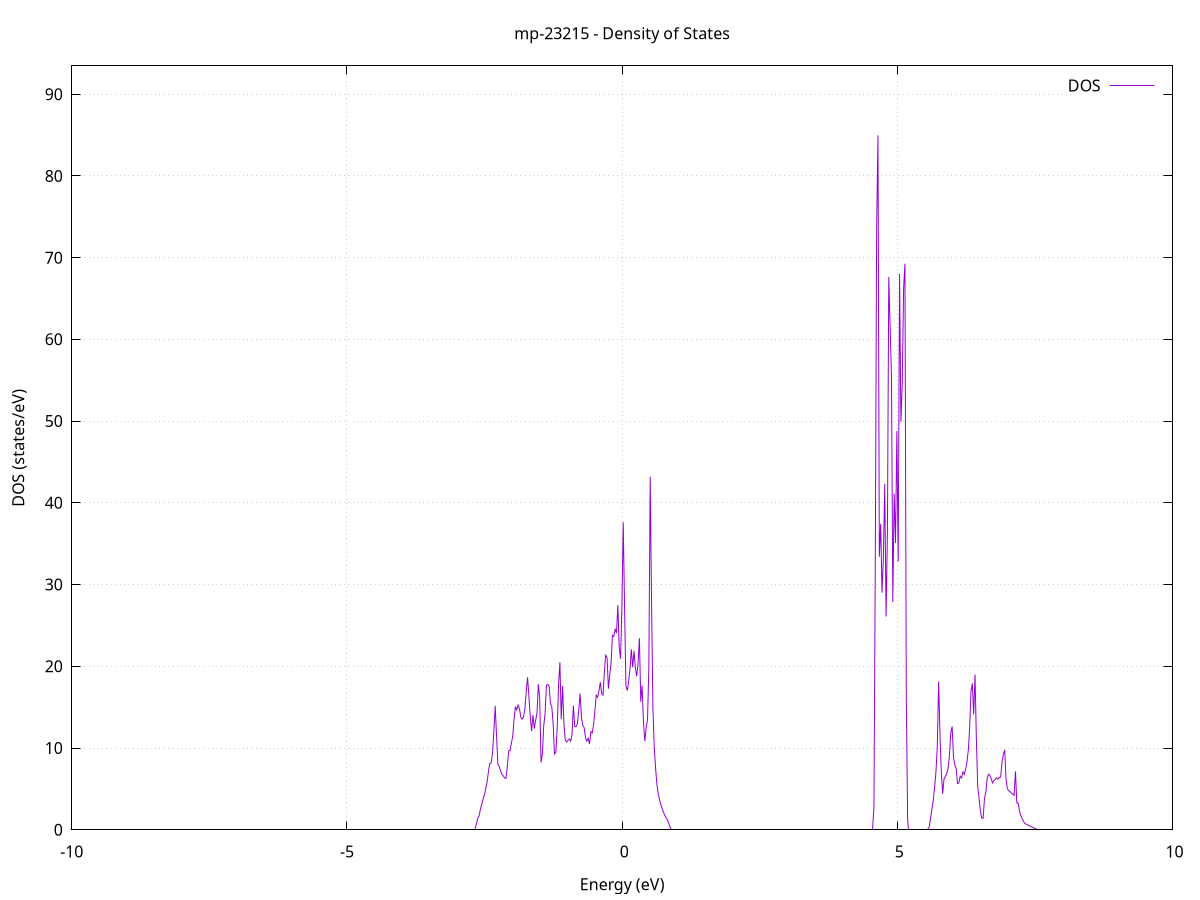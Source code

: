 set title 'mp-23215 - Density of States'
set xlabel 'Energy (eV)'
set ylabel 'DOS (states/eV)'
set grid
set xrange [-10:10]
set yrange [0:93.461]
set xzeroaxis lt -1
set terminal png size 800,600
set output 'mp-23215_dos_gnuplot.png'
plot '-' using 1:2 with lines title 'DOS'
-39.190100 0.000000
-39.165700 0.000000
-39.141200 0.000000
-39.116700 0.000000
-39.092200 0.000000
-39.067700 0.000000
-39.043200 0.000000
-39.018700 0.000000
-38.994200 0.000000
-38.969700 0.000000
-38.945200 0.000000
-38.920700 0.000000
-38.896300 0.000000
-38.871800 0.000000
-38.847300 0.000000
-38.822800 0.000000
-38.798300 0.000000
-38.773800 0.000000
-38.749300 0.000000
-38.724800 0.000000
-38.700300 0.000000
-38.675800 0.000000
-38.651300 0.000000
-38.626900 0.000000
-38.602400 0.000000
-38.577900 0.000000
-38.553400 0.000000
-38.528900 0.000000
-38.504400 0.000000
-38.479900 0.000000
-38.455400 0.000000
-38.430900 0.000000
-38.406400 0.000000
-38.381900 0.000000
-38.357400 0.000000
-38.333000 0.000000
-38.308500 0.000000
-38.284000 0.000000
-38.259500 0.000000
-38.235000 0.000000
-38.210500 0.000000
-38.186000 0.000000
-38.161500 0.000000
-38.137000 0.000000
-38.112500 0.000000
-38.088000 0.000000
-38.063600 0.000000
-38.039100 0.000000
-38.014600 0.000000
-37.990100 0.000000
-37.965600 0.000000
-37.941100 0.000000
-37.916600 0.000000
-37.892100 0.000000
-37.867600 0.000000
-37.843100 0.000000
-37.818600 0.000000
-37.794200 0.000000
-37.769700 0.000000
-37.745200 0.000000
-37.720700 0.000000
-37.696200 0.000000
-37.671700 0.000000
-37.647200 0.000000
-37.622700 0.000000
-37.598200 0.000000
-37.573700 0.000000
-37.549200 0.000000
-37.524800 0.000000
-37.500300 0.000000
-37.475800 0.000000
-37.451300 0.000000
-37.426800 0.000000
-37.402300 0.000000
-37.377800 0.000000
-37.353300 0.000000
-37.328800 0.000000
-37.304300 0.000000
-37.279800 0.000000
-37.255400 0.000000
-37.230900 0.000000
-37.206400 0.000000
-37.181900 0.000000
-37.157400 0.000000
-37.132900 0.000000
-37.108400 0.000000
-37.083900 0.000000
-37.059400 0.000000
-37.034900 0.000000
-37.010400 0.000000
-36.986000 0.000000
-36.961500 984.378200
-36.937000 0.000000
-36.912500 0.000000
-36.888000 0.000000
-36.863500 0.000000
-36.839000 0.000000
-36.814500 0.000000
-36.790000 0.000000
-36.765500 0.000000
-36.741000 0.000000
-36.716600 0.000000
-36.692100 0.000000
-36.667600 0.000000
-36.643100 0.000000
-36.618600 0.000000
-36.594100 0.000000
-36.569600 0.000000
-36.545100 0.000000
-36.520600 0.000000
-36.496100 0.000000
-36.471600 0.000000
-36.447200 0.000000
-36.422700 0.000000
-36.398200 0.000000
-36.373700 0.000000
-36.349200 0.000000
-36.324700 0.000000
-36.300200 0.000000
-36.275700 0.000000
-36.251200 0.000000
-36.226700 0.000000
-36.202200 0.000000
-36.177800 0.000000
-36.153300 0.000000
-36.128800 0.000000
-36.104300 0.000000
-36.079800 0.000000
-36.055300 0.000000
-36.030800 0.000000
-36.006300 0.000000
-35.981800 0.000000
-35.957300 0.000000
-35.932800 0.000000
-35.908300 0.000000
-35.883900 0.000000
-35.859400 0.000000
-35.834900 0.000000
-35.810400 0.000000
-35.785900 0.000000
-35.761400 0.000000
-35.736900 0.000000
-35.712400 0.000000
-35.687900 0.000000
-35.663400 0.000000
-35.638900 0.000000
-35.614500 0.000000
-35.590000 0.000000
-35.565500 0.000000
-35.541000 0.000000
-35.516500 0.000000
-35.492000 0.000000
-35.467500 0.000000
-35.443000 0.000000
-35.418500 0.000000
-35.394000 0.000000
-35.369500 0.000000
-35.345100 0.000000
-35.320600 0.000000
-35.296100 0.000000
-35.271600 0.000000
-35.247100 0.000000
-35.222600 0.000000
-35.198100 0.000000
-35.173600 0.000000
-35.149100 0.000000
-35.124600 0.000000
-35.100100 0.000000
-35.075700 0.000000
-35.051200 0.000000
-35.026700 0.000000
-35.002200 0.000000
-34.977700 0.000000
-34.953200 0.000000
-34.928700 0.000000
-34.904200 0.000000
-34.879700 0.000000
-34.855200 0.000000
-34.830700 0.000000
-34.806300 0.000000
-34.781800 0.000000
-34.757300 0.000000
-34.732800 0.000000
-34.708300 0.000000
-34.683800 0.000000
-34.659300 0.000000
-34.634800 0.000000
-34.610300 0.000000
-34.585800 0.000000
-34.561300 0.000000
-34.536900 0.000000
-34.512400 0.000000
-34.487900 0.000000
-34.463400 0.000000
-34.438900 0.000000
-34.414400 0.000000
-34.389900 0.000000
-34.365400 0.000000
-34.340900 0.000000
-34.316400 0.000000
-34.291900 0.000000
-34.267500 0.000000
-34.243000 0.000000
-34.218500 0.000000
-34.194000 0.000000
-34.169500 0.000000
-34.145000 0.000000
-34.120500 0.000000
-34.096000 0.000000
-34.071500 0.000000
-34.047000 0.000000
-34.022500 0.000000
-33.998100 0.000000
-33.973600 0.000000
-33.949100 0.000000
-33.924600 0.000000
-33.900100 0.000000
-33.875600 0.000000
-33.851100 0.000000
-33.826600 0.000000
-33.802100 0.000000
-33.777600 0.000000
-33.753100 0.000000
-33.728700 0.000000
-33.704200 0.000000
-33.679700 0.000000
-33.655200 0.000000
-33.630700 0.000000
-33.606200 0.000000
-33.581700 0.000000
-33.557200 0.000000
-33.532700 0.000000
-33.508200 0.000000
-33.483700 0.000000
-33.459200 0.000000
-33.434800 0.000000
-33.410300 0.000000
-33.385800 0.000000
-33.361300 0.000000
-33.336800 0.000000
-33.312300 0.000000
-33.287800 0.000000
-33.263300 0.000000
-33.238800 0.000000
-33.214300 0.000000
-33.189800 0.000000
-33.165400 0.000000
-33.140900 0.000000
-33.116400 0.000000
-33.091900 0.000000
-33.067400 0.000000
-33.042900 0.000000
-33.018400 0.000000
-32.993900 0.000000
-32.969400 0.000000
-32.944900 0.000000
-32.920400 0.000000
-32.896000 0.000000
-32.871500 0.000000
-32.847000 0.000000
-32.822500 0.000000
-32.798000 0.000000
-32.773500 0.000000
-32.749000 0.000000
-32.724500 0.000000
-32.700000 0.000000
-32.675500 0.000000
-32.651000 0.000000
-32.626600 0.000000
-32.602100 0.000000
-32.577600 0.000000
-32.553100 0.000000
-32.528600 0.000000
-32.504100 0.000000
-32.479600 0.000000
-32.455100 0.000000
-32.430600 0.000000
-32.406100 0.000000
-32.381600 0.000000
-32.357200 0.000000
-32.332700 0.000000
-32.308200 0.000000
-32.283700 0.000000
-32.259200 0.000000
-32.234700 0.000000
-32.210200 0.000000
-32.185700 0.000000
-32.161200 0.000000
-32.136700 0.000000
-32.112200 0.000000
-32.087800 0.000000
-32.063300 0.000000
-32.038800 0.000000
-32.014300 0.000000
-31.989800 0.000000
-31.965300 0.000000
-31.940800 0.000000
-31.916300 0.000000
-31.891800 0.000000
-31.867300 0.000000
-31.842800 0.000000
-31.818400 0.000000
-31.793900 0.000000
-31.769400 0.000000
-31.744900 0.000000
-31.720400 0.000000
-31.695900 0.000000
-31.671400 0.000000
-31.646900 0.000000
-31.622400 0.000000
-31.597900 0.000000
-31.573400 0.000000
-31.549000 0.000000
-31.524500 0.000000
-31.500000 0.000000
-31.475500 0.000000
-31.451000 0.000000
-31.426500 0.000000
-31.402000 0.000000
-31.377500 0.000000
-31.353000 0.000000
-31.328500 0.000000
-31.304000 0.000000
-31.279600 0.000000
-31.255100 0.000000
-31.230600 0.000000
-31.206100 0.000000
-31.181600 0.000000
-31.157100 0.000000
-31.132600 0.000000
-31.108100 0.000000
-31.083600 0.000000
-31.059100 0.000000
-31.034600 0.000000
-31.010100 0.000000
-30.985700 0.000000
-30.961200 0.000000
-30.936700 0.000000
-30.912200 0.000000
-30.887700 0.000000
-30.863200 0.000000
-30.838700 0.000000
-30.814200 0.000000
-30.789700 0.000000
-30.765200 0.000000
-30.740700 0.000000
-30.716300 0.000000
-30.691800 0.000000
-30.667300 0.000000
-30.642800 0.000000
-30.618300 0.000000
-30.593800 0.000000
-30.569300 0.000000
-30.544800 0.000000
-30.520300 0.000000
-30.495800 0.000000
-30.471300 0.000000
-30.446900 0.000000
-30.422400 0.000000
-30.397900 0.000000
-30.373400 0.000000
-30.348900 0.000000
-30.324400 0.000000
-30.299900 0.000000
-30.275400 0.000000
-30.250900 0.000000
-30.226400 0.000000
-30.201900 0.000000
-30.177500 0.000000
-30.153000 0.000000
-30.128500 0.000000
-30.104000 0.000000
-30.079500 0.000000
-30.055000 0.000000
-30.030500 0.000000
-30.006000 0.000000
-29.981500 0.000000
-29.957000 0.000000
-29.932500 0.000000
-29.908100 0.000000
-29.883600 0.000000
-29.859100 0.000000
-29.834600 0.000000
-29.810100 0.000000
-29.785600 0.000000
-29.761100 0.000000
-29.736600 0.000000
-29.712100 0.000000
-29.687600 0.000000
-29.663100 0.000000
-29.638700 0.000000
-29.614200 0.000000
-29.589700 0.000000
-29.565200 0.000000
-29.540700 0.000000
-29.516200 0.000000
-29.491700 0.000000
-29.467200 0.000000
-29.442700 0.000000
-29.418200 0.000000
-29.393700 0.000000
-29.369300 0.000000
-29.344800 0.000000
-29.320300 0.000000
-29.295800 0.000000
-29.271300 0.000000
-29.246800 0.000000
-29.222300 0.000000
-29.197800 0.000000
-29.173300 0.000000
-29.148800 0.000000
-29.124300 0.000000
-29.099900 0.000000
-29.075400 0.000000
-29.050900 0.000000
-29.026400 0.000000
-29.001900 0.000000
-28.977400 0.000000
-28.952900 0.000000
-28.928400 0.000000
-28.903900 0.000000
-28.879400 0.000000
-28.854900 0.000000
-28.830500 0.000000
-28.806000 0.000000
-28.781500 0.000000
-28.757000 0.000000
-28.732500 0.000000
-28.708000 0.000000
-28.683500 0.000000
-28.659000 0.000000
-28.634500 0.000000
-28.610000 0.000000
-28.585500 0.000000
-28.561000 0.000000
-28.536600 0.000000
-28.512100 0.000000
-28.487600 0.000000
-28.463100 0.000000
-28.438600 0.000000
-28.414100 0.000000
-28.389600 0.000000
-28.365100 0.000000
-28.340600 0.000000
-28.316100 0.000000
-28.291600 0.000000
-28.267200 0.000000
-28.242700 0.000000
-28.218200 0.000000
-28.193700 0.000000
-28.169200 0.000000
-28.144700 0.000000
-28.120200 0.000000
-28.095700 0.000000
-28.071200 0.000000
-28.046700 0.000000
-28.022200 0.000000
-27.997800 0.000000
-27.973300 0.000000
-27.948800 0.000000
-27.924300 0.000000
-27.899800 0.000000
-27.875300 0.000000
-27.850800 0.000000
-27.826300 0.000000
-27.801800 0.000000
-27.777300 0.000000
-27.752800 0.000000
-27.728400 0.000000
-27.703900 0.000000
-27.679400 0.000000
-27.654900 0.000000
-27.630400 0.000000
-27.605900 0.000000
-27.581400 0.000000
-27.556900 0.000000
-27.532400 0.000000
-27.507900 0.000000
-27.483400 0.000000
-27.459000 0.000000
-27.434500 0.000000
-27.410000 0.000000
-27.385500 0.000000
-27.361000 0.000000
-27.336500 0.000000
-27.312000 0.000000
-27.287500 0.000000
-27.263000 0.000000
-27.238500 0.000000
-27.214000 0.000000
-27.189600 0.000000
-27.165100 0.000000
-27.140600 0.000000
-27.116100 0.000000
-27.091600 0.000000
-27.067100 0.000000
-27.042600 0.000000
-27.018100 0.000000
-26.993600 0.000000
-26.969100 0.000000
-26.944600 0.000000
-26.920200 0.000000
-26.895700 0.000000
-26.871200 0.000000
-26.846700 0.000000
-26.822200 0.000000
-26.797700 0.000000
-26.773200 0.000000
-26.748700 0.000000
-26.724200 0.000000
-26.699700 0.000000
-26.675200 0.000000
-26.650800 0.000000
-26.626300 0.000000
-26.601800 0.000000
-26.577300 0.000000
-26.552800 0.000000
-26.528300 0.000000
-26.503800 0.000000
-26.479300 0.000000
-26.454800 0.000000
-26.430300 0.000000
-26.405800 0.000000
-26.381400 0.000000
-26.356900 0.000000
-26.332400 0.000000
-26.307900 0.000000
-26.283400 0.000000
-26.258900 0.000000
-26.234400 0.000000
-26.209900 0.000000
-26.185400 0.000000
-26.160900 0.000000
-26.136400 0.000000
-26.111900 0.000000
-26.087500 0.000000
-26.063000 0.000000
-26.038500 0.000000
-26.014000 0.000000
-25.989500 0.000000
-25.965000 0.000000
-25.940500 0.000000
-25.916000 0.000000
-25.891500 0.000000
-25.867000 0.000000
-25.842500 0.000000
-25.818100 0.000000
-25.793600 0.000000
-25.769100 0.000000
-25.744600 0.000000
-25.720100 0.000000
-25.695600 0.000000
-25.671100 0.000000
-25.646600 0.000000
-25.622100 0.000000
-25.597600 0.000000
-25.573100 0.000000
-25.548700 0.000000
-25.524200 0.000000
-25.499700 0.000000
-25.475200 0.000000
-25.450700 0.000000
-25.426200 0.000000
-25.401700 0.000000
-25.377200 0.000000
-25.352700 0.000000
-25.328200 0.000000
-25.303700 0.000000
-25.279300 0.000000
-25.254800 0.000000
-25.230300 0.000000
-25.205800 0.000000
-25.181300 0.000000
-25.156800 0.000000
-25.132300 0.000000
-25.107800 0.000000
-25.083300 0.000000
-25.058800 0.000000
-25.034300 0.000000
-25.009900 0.000000
-24.985400 0.000000
-24.960900 0.000000
-24.936400 0.000000
-24.911900 0.000000
-24.887400 0.000000
-24.862900 0.000000
-24.838400 0.000000
-24.813900 0.000000
-24.789400 0.000000
-24.764900 0.000000
-24.740500 0.000000
-24.716000 0.000000
-24.691500 0.000000
-24.667000 0.000000
-24.642500 0.000000
-24.618000 0.000000
-24.593500 0.000000
-24.569000 0.000000
-24.544500 0.000000
-24.520000 0.000000
-24.495500 0.000000
-24.471100 0.000000
-24.446600 0.000000
-24.422100 0.000000
-24.397600 0.000000
-24.373100 0.000000
-24.348600 0.000000
-24.324100 0.000000
-24.299600 0.000000
-24.275100 0.000000
-24.250600 0.000000
-24.226100 0.000000
-24.201700 0.000000
-24.177200 0.000000
-24.152700 0.000000
-24.128200 0.000000
-24.103700 0.000000
-24.079200 0.000000
-24.054700 0.000000
-24.030200 0.000000
-24.005700 0.000000
-23.981200 0.000000
-23.956700 0.000000
-23.932300 0.000000
-23.907800 0.000000
-23.883300 0.000000
-23.858800 0.000000
-23.834300 0.000000
-23.809800 0.000000
-23.785300 0.000000
-23.760800 0.000000
-23.736300 0.000000
-23.711800 0.000000
-23.687300 0.000000
-23.662800 0.000000
-23.638400 0.000000
-23.613900 0.000000
-23.589400 0.000000
-23.564900 0.000000
-23.540400 0.000000
-23.515900 0.000000
-23.491400 0.000000
-23.466900 0.000000
-23.442400 0.000000
-23.417900 0.000000
-23.393400 0.000000
-23.369000 0.000000
-23.344500 0.000000
-23.320000 0.000000
-23.295500 0.000000
-23.271000 0.000000
-23.246500 0.000000
-23.222000 0.000000
-23.197500 0.000000
-23.173000 0.000000
-23.148500 0.000000
-23.124000 0.000000
-23.099600 0.000000
-23.075100 0.000000
-23.050600 0.000000
-23.026100 0.000000
-23.001600 0.000000
-22.977100 0.000000
-22.952600 0.000000
-22.928100 0.000000
-22.903600 0.000000
-22.879100 0.000000
-22.854600 0.000000
-22.830200 0.000000
-22.805700 0.000000
-22.781200 0.000000
-22.756700 0.000000
-22.732200 0.000000
-22.707700 0.000000
-22.683200 0.000000
-22.658700 0.000000
-22.634200 0.000000
-22.609700 0.000000
-22.585200 0.000000
-22.560800 0.000000
-22.536300 0.000000
-22.511800 0.000000
-22.487300 0.000000
-22.462800 0.000000
-22.438300 0.000000
-22.413800 0.000000
-22.389300 0.000000
-22.364800 0.000000
-22.340300 0.000000
-22.315800 0.000000
-22.291400 0.000000
-22.266900 0.000000
-22.242400 0.000000
-22.217900 0.000000
-22.193400 0.000000
-22.168900 0.000000
-22.144400 0.000000
-22.119900 0.000000
-22.095400 0.000000
-22.070900 0.000000
-22.046400 0.000000
-22.022000 0.000000
-21.997500 0.000000
-21.973000 0.000000
-21.948500 0.000000
-21.924000 0.000000
-21.899500 0.000000
-21.875000 0.000000
-21.850500 0.000000
-21.826000 0.000000
-21.801500 0.000000
-21.777000 0.000000
-21.752600 0.000000
-21.728100 0.000000
-21.703600 0.000000
-21.679100 0.000000
-21.654600 0.000000
-21.630100 0.000000
-21.605600 0.000000
-21.581100 0.000000
-21.556600 0.000000
-21.532100 0.000000
-21.507600 0.000000
-21.483200 0.000000
-21.458700 0.000000
-21.434200 0.000000
-21.409700 0.000000
-21.385200 0.000000
-21.360700 0.000000
-21.336200 0.000000
-21.311700 0.000000
-21.287200 0.000000
-21.262700 0.000000
-21.238200 0.000000
-21.213700 0.000000
-21.189300 0.000000
-21.164800 0.000000
-21.140300 0.000000
-21.115800 0.000000
-21.091300 0.000000
-21.066800 0.000000
-21.042300 0.000000
-21.017800 0.000000
-20.993300 0.000000
-20.968800 0.000000
-20.944300 0.000000
-20.919900 0.000000
-20.895400 0.000000
-20.870900 0.000000
-20.846400 0.000000
-20.821900 0.000000
-20.797400 0.000000
-20.772900 0.000000
-20.748400 0.000000
-20.723900 0.000000
-20.699400 0.000000
-20.674900 0.000000
-20.650500 0.000000
-20.626000 0.000000
-20.601500 0.000000
-20.577000 0.000000
-20.552500 0.000000
-20.528000 0.000000
-20.503500 0.000000
-20.479000 0.000000
-20.454500 0.000000
-20.430000 0.000000
-20.405500 0.000000
-20.381100 0.000000
-20.356600 0.000000
-20.332100 0.000000
-20.307600 0.000000
-20.283100 0.000000
-20.258600 0.000000
-20.234100 0.000000
-20.209600 0.000000
-20.185100 0.000000
-20.160600 0.000000
-20.136100 0.000000
-20.111700 0.000000
-20.087200 0.000000
-20.062700 0.000000
-20.038200 0.000000
-20.013700 0.000000
-19.989200 0.000000
-19.964700 0.000000
-19.940200 0.000000
-19.915700 0.000000
-19.891200 0.000000
-19.866700 0.000000
-19.842300 0.000000
-19.817800 0.000000
-19.793300 0.000000
-19.768800 0.000000
-19.744300 0.000000
-19.719800 0.000000
-19.695300 0.000000
-19.670800 0.000000
-19.646300 0.000000
-19.621800 0.000000
-19.597300 0.000000
-19.572900 0.000000
-19.548400 0.000000
-19.523900 0.000000
-19.499400 0.000000
-19.474900 0.000000
-19.450400 0.000000
-19.425900 0.000000
-19.401400 0.000000
-19.376900 0.000000
-19.352400 0.000000
-19.327900 0.000000
-19.303500 0.000000
-19.279000 0.000000
-19.254500 0.000000
-19.230000 0.000000
-19.205500 0.000000
-19.181000 0.000000
-19.156500 0.000000
-19.132000 0.000000
-19.107500 0.000000
-19.083000 0.000000
-19.058500 0.000000
-19.034100 0.000000
-19.009600 0.000000
-18.985100 0.000000
-18.960600 0.000000
-18.936100 0.000000
-18.911600 0.000000
-18.887100 0.000000
-18.862600 0.000000
-18.838100 0.000000
-18.813600 0.000000
-18.789100 0.000000
-18.764600 0.000000
-18.740200 0.000000
-18.715700 0.000000
-18.691200 0.000000
-18.666700 0.000000
-18.642200 0.000000
-18.617700 0.000000
-18.593200 0.000000
-18.568700 0.000000
-18.544200 0.000000
-18.519700 0.000000
-18.495200 0.000000
-18.470800 0.000000
-18.446300 0.000000
-18.421800 0.000000
-18.397300 0.000000
-18.372800 0.000000
-18.348300 0.000000
-18.323800 0.000000
-18.299300 0.000000
-18.274800 0.000000
-18.250300 0.000000
-18.225800 0.000000
-18.201400 0.000000
-18.176900 0.000000
-18.152400 0.000000
-18.127900 0.000000
-18.103400 0.000000
-18.078900 0.000000
-18.054400 0.000000
-18.029900 0.000000
-18.005400 0.000000
-17.980900 0.000000
-17.956400 0.000000
-17.932000 0.000000
-17.907500 0.000000
-17.883000 0.000000
-17.858500 0.000000
-17.834000 0.000000
-17.809500 0.000000
-17.785000 0.000000
-17.760500 0.000000
-17.736000 0.000000
-17.711500 0.000000
-17.687000 0.000000
-17.662600 0.000000
-17.638100 0.000000
-17.613600 0.000000
-17.589100 0.000000
-17.564600 0.000000
-17.540100 0.000000
-17.515600 0.000000
-17.491100 0.000000
-17.466600 0.000000
-17.442100 0.000000
-17.417600 0.000000
-17.393200 0.000000
-17.368700 0.000000
-17.344200 0.000000
-17.319700 0.000000
-17.295200 0.000000
-17.270700 0.000000
-17.246200 0.000000
-17.221700 0.000000
-17.197200 0.000000
-17.172700 0.000000
-17.148200 0.000000
-17.123800 0.000000
-17.099300 0.000000
-17.074800 0.000000
-17.050300 0.000000
-17.025800 0.000000
-17.001300 0.000000
-16.976800 0.000000
-16.952300 0.000000
-16.927800 0.000000
-16.903300 0.000000
-16.878800 0.000000
-16.854400 0.000000
-16.829900 0.000000
-16.805400 0.000000
-16.780900 0.000000
-16.756400 0.000000
-16.731900 0.000000
-16.707400 0.000000
-16.682900 0.000000
-16.658400 0.000000
-16.633900 0.000000
-16.609400 0.000000
-16.585000 0.000000
-16.560500 0.000000
-16.536000 0.000000
-16.511500 0.000000
-16.487000 0.000000
-16.462500 0.000000
-16.438000 0.000000
-16.413500 0.000000
-16.389000 0.000000
-16.364500 0.000000
-16.340000 0.000000
-16.315500 0.000000
-16.291100 0.000000
-16.266600 0.000000
-16.242100 0.000000
-16.217600 0.000000
-16.193100 0.000000
-16.168600 0.000000
-16.144100 0.000000
-16.119600 0.000000
-16.095100 0.000000
-16.070600 0.000000
-16.046100 0.000000
-16.021700 0.000000
-15.997200 0.000000
-15.972700 0.000000
-15.948200 0.000000
-15.923700 0.000000
-15.899200 0.000000
-15.874700 0.000000
-15.850200 0.000000
-15.825700 0.000000
-15.801200 0.000000
-15.776700 0.000000
-15.752300 0.000000
-15.727800 0.000000
-15.703300 0.000000
-15.678800 68.752500
-15.654300 26.856700
-15.629800 19.270300
-15.605300 19.536100
-15.580800 16.778500
-15.556300 0.000000
-15.531800 2.358800
-15.507300 19.562500
-15.482900 11.539500
-15.458400 9.865600
-15.433900 10.935400
-15.409400 11.375700
-15.384900 13.352200
-15.360400 14.345200
-15.335900 11.664800
-15.311400 20.623300
-15.286900 17.124600
-15.262400 14.334300
-15.237900 26.932700
-15.213500 27.311900
-15.189000 17.393800
-15.164500 19.649200
-15.140000 23.192000
-15.115500 32.443100
-15.091000 9.492700
-15.066500 0.000000
-15.042000 0.000000
-15.017500 0.000000
-14.993000 0.000000
-14.968500 0.000000
-14.944100 0.000000
-14.919600 0.000000
-14.895100 0.000000
-14.870600 0.000000
-14.846100 0.000000
-14.821600 0.000000
-14.797100 0.000000
-14.772600 0.000000
-14.748100 0.000000
-14.723600 0.000000
-14.699100 0.000000
-14.674700 0.000000
-14.650200 0.000000
-14.625700 0.000000
-14.601200 0.000000
-14.576700 0.000000
-14.552200 0.000000
-14.527700 0.000000
-14.503200 0.000000
-14.478700 0.000000
-14.454200 0.000000
-14.429700 0.000000
-14.405300 0.000000
-14.380800 0.000000
-14.356300 0.000000
-14.331800 0.000000
-14.307300 0.000000
-14.282800 0.000000
-14.258300 0.000000
-14.233800 0.000000
-14.209300 0.000000
-14.184800 0.000000
-14.160300 0.000000
-14.135900 0.000000
-14.111400 0.000000
-14.086900 0.000000
-14.062400 0.000000
-14.037900 0.000000
-14.013400 0.000000
-13.988900 0.000000
-13.964400 0.000000
-13.939900 0.000000
-13.915400 0.000000
-13.890900 0.000000
-13.866400 0.000000
-13.842000 0.000000
-13.817500 0.000000
-13.793000 0.000000
-13.768500 0.000000
-13.744000 0.000000
-13.719500 0.000000
-13.695000 0.000000
-13.670500 0.000000
-13.646000 0.000000
-13.621500 0.000000
-13.597000 0.000000
-13.572600 0.000000
-13.548100 0.000000
-13.523600 0.000000
-13.499100 0.000000
-13.474600 0.000000
-13.450100 0.000000
-13.425600 0.000000
-13.401100 0.000000
-13.376600 0.000000
-13.352100 0.000000
-13.327600 0.000000
-13.303200 0.000000
-13.278700 0.000000
-13.254200 0.000000
-13.229700 0.000000
-13.205200 0.000000
-13.180700 0.000000
-13.156200 0.000000
-13.131700 0.000000
-13.107200 0.000000
-13.082700 0.000000
-13.058200 0.000000
-13.033800 0.000000
-13.009300 0.000000
-12.984800 0.000000
-12.960300 0.000000
-12.935800 0.020200
-12.911300 0.325500
-12.886800 0.682100
-12.862300 0.951200
-12.837800 1.304000
-12.813300 1.503300
-12.788800 1.808200
-12.764400 2.212100
-12.739900 2.803300
-12.715400 3.638400
-12.690900 7.273700
-12.666400 12.321000
-12.641900 11.249000
-12.617400 7.746600
-12.592900 6.888500
-12.568400 6.151200
-12.543900 5.403300
-12.519400 5.345100
-12.495000 5.299900
-12.470500 5.433200
-12.446000 6.031900
-12.421500 6.121100
-12.397000 6.883800
-12.372500 8.733500
-12.348000 11.822800
-12.323500 12.524300
-12.299000 16.090500
-12.274500 14.313100
-12.250000 7.979700
-12.225600 12.717400
-12.201100 25.643500
-12.176600 17.782100
-12.152100 20.387400
-12.127600 18.946500
-12.103100 14.692600
-12.078600 10.396100
-12.054100 6.879300
-12.029600 7.067100
-12.005100 8.152300
-11.980600 11.210600
-11.956200 16.015300
-11.931700 35.340400
-11.907200 34.216600
-11.882700 20.229800
-11.858200 19.805000
-11.833700 10.525000
-11.809200 8.367600
-11.784700 8.183000
-11.760200 8.021000
-11.735700 9.898900
-11.711200 12.469400
-11.686800 10.463300
-11.662300 9.540600
-11.637800 9.026200
-11.613300 9.341500
-11.588800 11.162100
-11.564300 12.689300
-11.539800 14.601100
-11.515300 23.701400
-11.490800 25.303300
-11.466300 0.000000
-11.441800 0.000000
-11.417300 0.000000
-11.392900 0.000000
-11.368400 0.000000
-11.343900 0.000000
-11.319400 0.000000
-11.294900 0.000000
-11.270400 0.000000
-11.245900 0.000000
-11.221400 0.000000
-11.196900 0.000000
-11.172400 0.000000
-11.147900 0.000000
-11.123500 0.000000
-11.099000 0.000000
-11.074500 0.000000
-11.050000 0.000000
-11.025500 0.000000
-11.001000 0.000000
-10.976500 0.000000
-10.952000 0.000000
-10.927500 0.000000
-10.903000 0.000000
-10.878500 0.000000
-10.854100 0.000000
-10.829600 0.000000
-10.805100 0.000000
-10.780600 0.000000
-10.756100 0.000000
-10.731600 0.000000
-10.707100 0.000000
-10.682600 0.000000
-10.658100 0.000000
-10.633600 0.000000
-10.609100 0.000000
-10.584700 0.000000
-10.560200 0.000000
-10.535700 0.000000
-10.511200 0.000000
-10.486700 0.000000
-10.462200 0.000000
-10.437700 0.000000
-10.413200 0.000000
-10.388700 0.000000
-10.364200 0.000000
-10.339700 0.000000
-10.315300 0.000000
-10.290800 0.000000
-10.266300 0.000000
-10.241800 0.000000
-10.217300 0.000000
-10.192800 0.000000
-10.168300 0.000000
-10.143800 0.000000
-10.119300 0.000000
-10.094800 0.000000
-10.070300 0.000000
-10.045900 0.000000
-10.021400 0.000000
-9.996900 0.000000
-9.972400 0.000000
-9.947900 0.000000
-9.923400 0.000000
-9.898900 0.000000
-9.874400 0.000000
-9.849900 0.000000
-9.825400 0.000000
-9.800900 0.000000
-9.776500 0.000000
-9.752000 0.000000
-9.727500 0.000000
-9.703000 0.000000
-9.678500 0.000000
-9.654000 0.000000
-9.629500 0.000000
-9.605000 0.000000
-9.580500 0.000000
-9.556000 0.000000
-9.531500 0.000000
-9.507100 0.000000
-9.482600 0.000000
-9.458100 0.000000
-9.433600 0.000000
-9.409100 0.000000
-9.384600 0.000000
-9.360100 0.000000
-9.335600 0.000000
-9.311100 0.000000
-9.286600 0.000000
-9.262100 0.000000
-9.237700 0.000000
-9.213200 0.000000
-9.188700 0.000000
-9.164200 0.000000
-9.139700 0.000000
-9.115200 0.000000
-9.090700 0.000000
-9.066200 0.000000
-9.041700 0.000000
-9.017200 0.000000
-8.992700 0.000000
-8.968200 0.000000
-8.943800 0.000000
-8.919300 0.000000
-8.894800 0.000000
-8.870300 0.000000
-8.845800 0.000000
-8.821300 0.000000
-8.796800 0.000000
-8.772300 0.000000
-8.747800 0.000000
-8.723300 0.000000
-8.698800 0.000000
-8.674400 0.000000
-8.649900 0.000000
-8.625400 0.000000
-8.600900 0.000000
-8.576400 0.000000
-8.551900 0.000000
-8.527400 0.000000
-8.502900 0.000000
-8.478400 0.000000
-8.453900 0.000000
-8.429400 0.000000
-8.405000 0.000000
-8.380500 0.000000
-8.356000 0.000000
-8.331500 0.000000
-8.307000 0.000000
-8.282500 0.000000
-8.258000 0.000000
-8.233500 0.000000
-8.209000 0.000000
-8.184500 0.000000
-8.160000 0.000000
-8.135600 0.000000
-8.111100 0.000000
-8.086600 0.000000
-8.062100 0.000000
-8.037600 0.000000
-8.013100 0.000000
-7.988600 0.000000
-7.964100 0.000000
-7.939600 0.000000
-7.915100 0.000000
-7.890600 0.000000
-7.866200 0.000000
-7.841700 0.000000
-7.817200 0.000000
-7.792700 0.000000
-7.768200 0.000000
-7.743700 0.000000
-7.719200 0.000000
-7.694700 0.000000
-7.670200 0.000000
-7.645700 0.000000
-7.621200 0.000000
-7.596800 0.000000
-7.572300 0.000000
-7.547800 0.000000
-7.523300 0.000000
-7.498800 0.000000
-7.474300 0.000000
-7.449800 0.000000
-7.425300 0.000000
-7.400800 0.000000
-7.376300 0.000000
-7.351800 0.000000
-7.327400 0.000000
-7.302900 0.000000
-7.278400 0.000000
-7.253900 0.000000
-7.229400 0.000000
-7.204900 0.000000
-7.180400 0.000000
-7.155900 0.000000
-7.131400 0.000000
-7.106900 0.000000
-7.082400 0.000000
-7.058000 0.000000
-7.033500 0.000000
-7.009000 0.000000
-6.984500 0.000000
-6.960000 0.000000
-6.935500 0.000000
-6.911000 0.000000
-6.886500 0.000000
-6.862000 0.000000
-6.837500 0.000000
-6.813000 0.000000
-6.788600 0.000000
-6.764100 0.000000
-6.739600 0.000000
-6.715100 0.000000
-6.690600 0.000000
-6.666100 0.000000
-6.641600 0.000000
-6.617100 0.000000
-6.592600 0.000000
-6.568100 0.000000
-6.543600 0.000000
-6.519100 0.000000
-6.494700 0.000000
-6.470200 0.000000
-6.445700 0.000000
-6.421200 0.000000
-6.396700 0.000000
-6.372200 0.000000
-6.347700 0.000000
-6.323200 0.000000
-6.298700 0.000000
-6.274200 0.000000
-6.249700 0.000000
-6.225300 0.000000
-6.200800 0.000000
-6.176300 0.000000
-6.151800 0.000000
-6.127300 0.000000
-6.102800 0.000000
-6.078300 0.000000
-6.053800 0.000000
-6.029300 0.000000
-6.004800 0.000000
-5.980300 0.000000
-5.955900 0.000000
-5.931400 0.000000
-5.906900 0.000000
-5.882400 0.000000
-5.857900 0.000000
-5.833400 0.000000
-5.808900 0.000000
-5.784400 0.000000
-5.759900 0.000000
-5.735400 0.000000
-5.710900 0.000000
-5.686500 0.000000
-5.662000 0.000000
-5.637500 0.000000
-5.613000 0.000000
-5.588500 0.000000
-5.564000 0.000000
-5.539500 0.000000
-5.515000 0.000000
-5.490500 0.000000
-5.466000 0.000000
-5.441500 0.000000
-5.417100 0.000000
-5.392600 0.000000
-5.368100 0.000000
-5.343600 0.000000
-5.319100 0.000000
-5.294600 0.000000
-5.270100 0.000000
-5.245600 0.000000
-5.221100 0.000000
-5.196600 0.000000
-5.172100 0.000000
-5.147700 0.000000
-5.123200 0.000000
-5.098700 0.000000
-5.074200 0.000000
-5.049700 0.000000
-5.025200 0.000000
-5.000700 0.000000
-4.976200 0.000000
-4.951700 0.000000
-4.927200 0.000000
-4.902700 0.000000
-4.878300 0.000000
-4.853800 0.000000
-4.829300 0.000000
-4.804800 0.000000
-4.780300 0.000000
-4.755800 0.000000
-4.731300 0.000000
-4.706800 0.000000
-4.682300 0.000000
-4.657800 0.000000
-4.633300 0.000000
-4.608900 0.000000
-4.584400 0.000000
-4.559900 0.000000
-4.535400 0.000000
-4.510900 0.000000
-4.486400 0.000000
-4.461900 0.000000
-4.437400 0.000000
-4.412900 0.000000
-4.388400 0.000000
-4.363900 0.000000
-4.339500 0.000000
-4.315000 0.000000
-4.290500 0.000000
-4.266000 0.000000
-4.241500 0.000000
-4.217000 0.000000
-4.192500 0.000000
-4.168000 0.000000
-4.143500 0.000000
-4.119000 0.000000
-4.094500 0.000000
-4.070000 0.000000
-4.045600 0.000000
-4.021100 0.000000
-3.996600 0.000000
-3.972100 0.000000
-3.947600 0.000000
-3.923100 0.000000
-3.898600 0.000000
-3.874100 0.000000
-3.849600 0.000000
-3.825100 0.000000
-3.800600 0.000000
-3.776200 0.000000
-3.751700 0.000000
-3.727200 0.000000
-3.702700 0.000000
-3.678200 0.000000
-3.653700 0.000000
-3.629200 0.000000
-3.604700 0.000000
-3.580200 0.000000
-3.555700 0.000000
-3.531200 0.000000
-3.506800 0.000000
-3.482300 0.000000
-3.457800 0.000000
-3.433300 0.000000
-3.408800 0.000000
-3.384300 0.000000
-3.359800 0.000000
-3.335300 0.000000
-3.310800 0.000000
-3.286300 0.000000
-3.261800 0.000000
-3.237400 0.000000
-3.212900 0.000000
-3.188400 0.000000
-3.163900 0.000000
-3.139400 0.000000
-3.114900 0.000000
-3.090400 0.000000
-3.065900 0.000000
-3.041400 0.000000
-3.016900 0.000000
-2.992400 0.000000
-2.968000 0.000000
-2.943500 0.000000
-2.919000 0.000000
-2.894500 0.000000
-2.870000 0.000000
-2.845500 0.000000
-2.821000 0.000000
-2.796500 0.000000
-2.772000 0.000000
-2.747500 0.000000
-2.723000 0.000000
-2.698600 0.000000
-2.674100 0.007100
-2.649600 0.678100
-2.625100 1.381200
-2.600600 1.692500
-2.576100 2.500300
-2.551600 3.113700
-2.527100 3.737500
-2.502600 4.276100
-2.478100 5.042900
-2.453600 5.863300
-2.429200 7.124600
-2.404700 8.133600
-2.380200 8.164300
-2.355700 9.388700
-2.331200 11.946300
-2.306700 15.148700
-2.282200 11.498600
-2.257700 8.005600
-2.233200 7.722200
-2.208700 7.185700
-2.184200 6.797300
-2.159800 6.598500
-2.135300 6.326700
-2.110800 6.301500
-2.086300 7.751800
-2.061800 9.671900
-2.037300 9.674400
-2.012800 10.621800
-1.988300 11.414000
-1.963800 13.585900
-1.939300 15.055000
-1.914800 14.672000
-1.890400 15.260600
-1.865900 14.805300
-1.841400 13.786800
-1.816900 13.531100
-1.792400 13.817000
-1.767900 14.717700
-1.743400 16.865300
-1.718900 18.663700
-1.694400 16.362600
-1.669900 13.895500
-1.645400 12.073400
-1.620900 14.031600
-1.596500 12.373700
-1.572000 13.389400
-1.547500 14.262500
-1.523000 17.817300
-1.498500 16.133700
-1.474000 8.240400
-1.449500 9.208200
-1.425000 12.712600
-1.400500 14.207600
-1.376000 17.671800
-1.351500 17.796800
-1.327100 17.604700
-1.302600 15.441000
-1.278100 15.055300
-1.253600 12.939900
-1.229100 9.271800
-1.204600 9.506200
-1.180100 12.401400
-1.155600 17.696200
-1.131100 20.481600
-1.106600 13.511900
-1.082100 17.592600
-1.057700 12.902000
-1.033200 10.940800
-1.008700 10.736700
-0.984200 10.943500
-0.959700 11.101500
-0.935200 10.852600
-0.910700 11.719000
-0.886200 15.160500
-0.861700 12.648500
-0.837200 12.608300
-0.812700 12.966600
-0.788300 14.687300
-0.763800 16.672800
-0.739300 13.748500
-0.714800 12.757500
-0.690300 12.492600
-0.665800 11.266400
-0.641300 10.851500
-0.616800 11.190400
-0.592300 10.498200
-0.567800 12.010700
-0.543300 11.851200
-0.518900 12.859900
-0.494400 14.625200
-0.469900 16.461700
-0.445400 16.225000
-0.420900 16.994900
-0.396400 18.052000
-0.371900 16.665300
-0.347400 16.472500
-0.322900 19.277900
-0.298400 21.420700
-0.273900 21.033400
-0.249500 17.258000
-0.225000 18.977400
-0.200500 20.480300
-0.176000 23.776200
-0.151500 23.649100
-0.127000 24.589100
-0.102500 24.058900
-0.078000 27.498400
-0.053500 22.343900
-0.029000 20.917500
-0.004500 27.224000
0.019900 37.620300
0.044400 26.967400
0.068900 17.573500
0.093400 17.035900
0.117900 18.142900
0.142400 19.622800
0.166900 22.087500
0.191400 19.889800
0.215900 21.888100
0.240400 19.781900
0.264900 18.784800
0.289300 20.407000
0.313800 23.436900
0.338300 15.654100
0.362800 17.645500
0.387300 13.219800
0.411800 10.834800
0.436300 12.507000
0.460800 13.423000
0.485300 19.890800
0.509800 43.200600
0.534300 27.968700
0.558700 14.859100
0.583200 10.141400
0.607700 7.528300
0.632200 5.503900
0.656700 4.322300
0.681200 3.608100
0.705700 3.007400
0.730200 2.516400
0.754700 2.074000
0.779200 1.700300
0.803700 1.438500
0.828200 1.153900
0.852600 0.664000
0.877100 0.221800
0.901600 0.000000
0.926100 0.000000
0.950600 0.000000
0.975100 0.000000
0.999600 0.000000
1.024100 0.000000
1.048600 0.000000
1.073100 0.000000
1.097600 0.000000
1.122000 0.000000
1.146500 0.000000
1.171000 0.000000
1.195500 0.000000
1.220000 0.000000
1.244500 0.000000
1.269000 0.000000
1.293500 0.000000
1.318000 0.000000
1.342500 0.000000
1.367000 0.000000
1.391400 0.000000
1.415900 0.000000
1.440400 0.000000
1.464900 0.000000
1.489400 0.000000
1.513900 0.000000
1.538400 0.000000
1.562900 0.000000
1.587400 0.000000
1.611900 0.000000
1.636400 0.000000
1.660800 0.000000
1.685300 0.000000
1.709800 0.000000
1.734300 0.000000
1.758800 0.000000
1.783300 0.000000
1.807800 0.000000
1.832300 0.000000
1.856800 0.000000
1.881300 0.000000
1.905800 0.000000
1.930200 0.000000
1.954700 0.000000
1.979200 0.000000
2.003700 0.000000
2.028200 0.000000
2.052700 0.000000
2.077200 0.000000
2.101700 0.000000
2.126200 0.000000
2.150700 0.000000
2.175200 0.000000
2.199600 0.000000
2.224100 0.000000
2.248600 0.000000
2.273100 0.000000
2.297600 0.000000
2.322100 0.000000
2.346600 0.000000
2.371100 0.000000
2.395600 0.000000
2.420100 0.000000
2.444600 0.000000
2.469000 0.000000
2.493500 0.000000
2.518000 0.000000
2.542500 0.000000
2.567000 0.000000
2.591500 0.000000
2.616000 0.000000
2.640500 0.000000
2.665000 0.000000
2.689500 0.000000
2.714000 0.000000
2.738400 0.000000
2.762900 0.000000
2.787400 0.000000
2.811900 0.000000
2.836400 0.000000
2.860900 0.000000
2.885400 0.000000
2.909900 0.000000
2.934400 0.000000
2.958900 0.000000
2.983400 0.000000
3.007800 0.000000
3.032300 0.000000
3.056800 0.000000
3.081300 0.000000
3.105800 0.000000
3.130300 0.000000
3.154800 0.000000
3.179300 0.000000
3.203800 0.000000
3.228300 0.000000
3.252800 0.000000
3.277300 0.000000
3.301700 0.000000
3.326200 0.000000
3.350700 0.000000
3.375200 0.000000
3.399700 0.000000
3.424200 0.000000
3.448700 0.000000
3.473200 0.000000
3.497700 0.000000
3.522200 0.000000
3.546700 0.000000
3.571100 0.000000
3.595600 0.000000
3.620100 0.000000
3.644600 0.000000
3.669100 0.000000
3.693600 0.000000
3.718100 0.000000
3.742600 0.000000
3.767100 0.000000
3.791600 0.000000
3.816100 0.000000
3.840500 0.000000
3.865000 0.000000
3.889500 0.000000
3.914000 0.000000
3.938500 0.000000
3.963000 0.000000
3.987500 0.000000
4.012000 0.000000
4.036500 0.000000
4.061000 0.000000
4.085500 0.000000
4.109900 0.000000
4.134400 0.000000
4.158900 0.000000
4.183400 0.000000
4.207900 0.000000
4.232400 0.000000
4.256900 0.000000
4.281400 0.000000
4.305900 0.000000
4.330400 0.000000
4.354900 0.000000
4.379300 0.000000
4.403800 0.000000
4.428300 0.000000
4.452800 0.000000
4.477300 0.000000
4.501800 0.000000
4.526300 0.000000
4.550800 0.000000
4.575300 2.784600
4.599800 32.873700
4.624300 73.636400
4.648700 84.964300
4.673200 33.402200
4.697700 37.440800
4.722200 29.012400
4.746700 33.227800
4.771200 42.302800
4.795700 26.088200
4.820200 36.492500
4.844700 67.634700
4.869200 61.653600
4.893700 55.534500
4.918100 27.859500
4.942600 41.136200
4.967100 35.085400
4.991600 48.784300
5.016100 32.818900
5.040600 67.997800
5.065100 49.899100
5.089600 54.589900
5.114100 66.215900
5.138600 69.260100
5.163100 16.039600
5.187500 1.234900
5.212000 0.000000
5.236500 0.000000
5.261000 0.000000
5.285500 0.000000
5.310000 0.000000
5.334500 0.000000
5.359000 0.000000
5.383500 0.000000
5.408000 0.000000
5.432500 0.000000
5.456900 0.000000
5.481400 0.000000
5.505900 0.000000
5.530400 0.000000
5.554900 0.000000
5.579400 0.323200
5.603900 1.406100
5.628400 2.488400
5.652900 3.590700
5.677400 5.206900
5.701900 7.061900
5.726400 10.243800
5.750800 18.118400
5.775300 11.638000
5.799800 6.963400
5.824300 4.410100
5.848800 6.231800
5.873300 6.526600
5.897800 6.867200
5.922300 7.495300
5.946800 9.100200
5.971300 11.859400
5.995800 12.641200
6.020200 8.902700
6.044700 7.932300
6.069200 7.489500
6.093700 5.646200
6.118200 5.736100
6.142700 6.556000
6.167200 6.358000
6.191700 7.090800
6.216200 6.782800
6.240700 7.353600
6.265200 8.292200
6.289600 9.712300
6.314100 12.492700
6.338600 16.965200
6.363100 17.892800
6.387600 14.116700
6.412100 18.985100
6.436600 11.030400
6.461100 5.227600
6.485600 3.821400
6.510100 2.272700
6.534600 1.403500
6.559000 1.398900
6.583500 3.807900
6.608000 4.558300
6.632500 6.279900
6.657000 6.802300
6.681500 6.677400
6.706000 6.241200
6.730500 5.725500
6.755000 6.015600
6.779500 6.150800
6.804000 6.369800
6.828400 6.200800
6.852900 6.382400
6.877400 6.446400
6.901900 8.244000
6.926400 9.227800
6.950900 9.785800
6.975400 6.189300
6.999900 5.021000
7.024400 4.767500
7.048900 4.673000
7.073400 4.481400
7.097800 4.359200
7.122300 4.212100
7.146800 7.143300
7.171300 3.275400
7.195800 3.278100
7.220300 2.287100
7.244800 1.729900
7.269300 1.330800
7.293800 1.011700
7.318300 0.773600
7.342800 0.685600
7.367200 0.599800
7.391700 0.516300
7.416200 0.435100
7.440700 0.355500
7.465200 0.276900
7.489700 0.199400
7.514200 0.122900
7.538700 0.047500
7.563200 0.001600
7.587700 0.000000
7.612200 0.000000
7.636600 0.000000
7.661100 0.000000
7.685600 0.000000
7.710100 0.000000
7.734600 0.000000
7.759100 0.000000
7.783600 0.000000
7.808100 0.000000
7.832600 0.000000
7.857100 0.000000
7.881600 0.000000
7.906000 0.000000
7.930500 0.000000
7.955000 0.000000
7.979500 0.000000
8.004000 0.000000
8.028500 0.000000
8.053000 0.000000
8.077500 0.000000
8.102000 0.000000
8.126500 0.000000
8.151000 0.000000
8.175500 0.000000
8.199900 0.000000
8.224400 0.000000
8.248900 0.000000
8.273400 0.000000
8.297900 0.000000
8.322400 0.000000
8.346900 0.000000
8.371400 0.000000
8.395900 0.000000
8.420400 0.000000
8.444900 0.000000
8.469300 0.000000
8.493800 0.000000
8.518300 0.000000
8.542800 0.000000
8.567300 0.000000
8.591800 0.000000
8.616300 0.000000
8.640800 0.000000
8.665300 0.000000
8.689800 0.000000
8.714300 0.000000
8.738700 0.000000
8.763200 0.000000
8.787700 0.000000
8.812200 0.000000
8.836700 0.000000
8.861200 0.000000
8.885700 0.000000
8.910200 0.000000
8.934700 0.000000
8.959200 0.000000
8.983700 0.000000
9.008100 0.000000
9.032600 0.000000
9.057100 0.000000
9.081600 0.000000
9.106100 0.000000
9.130600 0.000000
9.155100 0.000000
9.179600 0.000000
9.204100 0.000000
9.228600 0.000000
9.253100 0.000000
9.277500 0.000000
9.302000 0.000000
9.326500 0.000000
9.351000 0.000000
9.375500 0.000000
9.400000 0.000000
9.424500 0.000000
9.449000 0.000000
9.473500 0.000000
9.498000 0.000000
9.522500 0.000000
9.546900 0.000000
9.571400 0.000000
9.595900 0.000000
9.620400 0.000000
9.644900 0.000000
9.669400 0.000000
9.693900 0.000000
9.718400 0.000000
9.742900 0.000000
9.767400 0.000000
9.791900 0.000000
e
